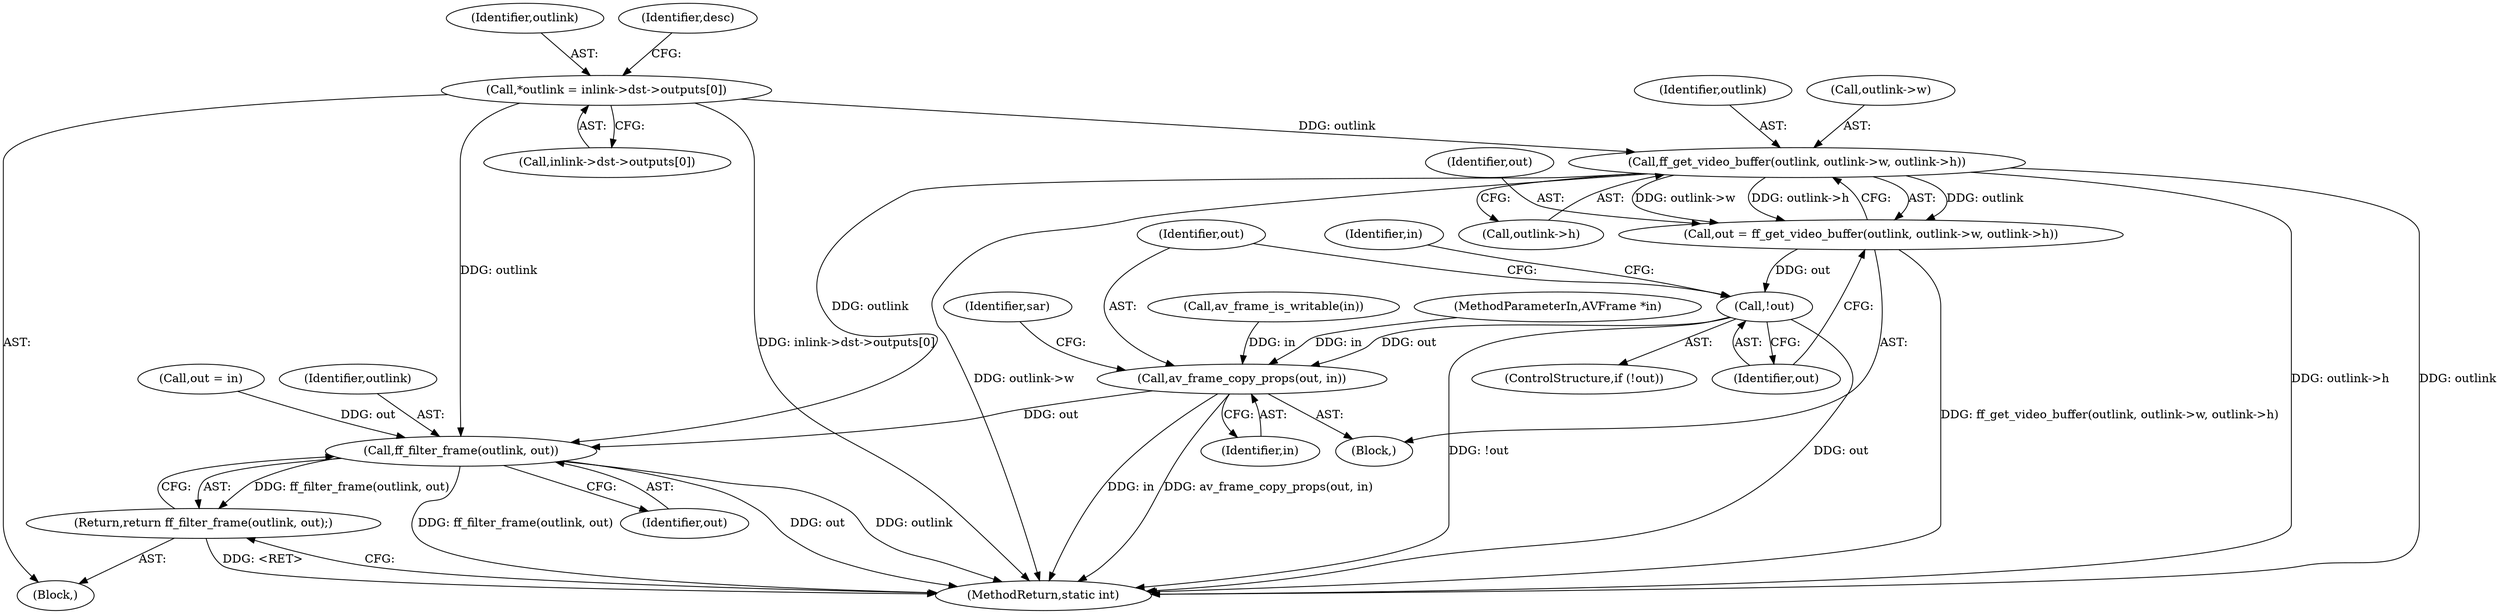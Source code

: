 digraph "0_FFmpeg_e43a0a232dbf6d3c161823c2e07c52e76227a1bc_0@array" {
"1000115" [label="(Call,*outlink = inlink->dst->outputs[0])"];
"1000164" [label="(Call,ff_get_video_buffer(outlink, outlink->w, outlink->h))"];
"1000162" [label="(Call,out = ff_get_video_buffer(outlink, outlink->w, outlink->h))"];
"1000173" [label="(Call,!out)"];
"1000182" [label="(Call,av_frame_copy_props(out, in))"];
"1000336" [label="(Call,ff_filter_frame(outlink, out))"];
"1000335" [label="(Return,return ff_filter_frame(outlink, out);)"];
"1000165" [label="(Identifier,outlink)"];
"1000164" [label="(Call,ff_get_video_buffer(outlink, outlink->w, outlink->h))"];
"1000183" [label="(Identifier,out)"];
"1000169" [label="(Call,outlink->h)"];
"1000116" [label="(Identifier,outlink)"];
"1000174" [label="(Identifier,out)"];
"1000126" [label="(Identifier,desc)"];
"1000166" [label="(Call,outlink->w)"];
"1000173" [label="(Call,!out)"];
"1000336" [label="(Call,ff_filter_frame(outlink, out))"];
"1000338" [label="(Identifier,out)"];
"1000186" [label="(Identifier,sar)"];
"1000151" [label="(Call,av_frame_is_writable(in))"];
"1000335" [label="(Return,return ff_filter_frame(outlink, out);)"];
"1000178" [label="(Identifier,in)"];
"1000339" [label="(MethodReturn,static int)"];
"1000115" [label="(Call,*outlink = inlink->dst->outputs[0])"];
"1000162" [label="(Call,out = ff_get_video_buffer(outlink, outlink->w, outlink->h))"];
"1000105" [label="(Block,)"];
"1000104" [label="(MethodParameterIn,AVFrame *in)"];
"1000161" [label="(Block,)"];
"1000157" [label="(Call,out = in)"];
"1000337" [label="(Identifier,outlink)"];
"1000184" [label="(Identifier,in)"];
"1000117" [label="(Call,inlink->dst->outputs[0])"];
"1000182" [label="(Call,av_frame_copy_props(out, in))"];
"1000172" [label="(ControlStructure,if (!out))"];
"1000163" [label="(Identifier,out)"];
"1000115" -> "1000105"  [label="AST: "];
"1000115" -> "1000117"  [label="CFG: "];
"1000116" -> "1000115"  [label="AST: "];
"1000117" -> "1000115"  [label="AST: "];
"1000126" -> "1000115"  [label="CFG: "];
"1000115" -> "1000339"  [label="DDG: inlink->dst->outputs[0]"];
"1000115" -> "1000164"  [label="DDG: outlink"];
"1000115" -> "1000336"  [label="DDG: outlink"];
"1000164" -> "1000162"  [label="AST: "];
"1000164" -> "1000169"  [label="CFG: "];
"1000165" -> "1000164"  [label="AST: "];
"1000166" -> "1000164"  [label="AST: "];
"1000169" -> "1000164"  [label="AST: "];
"1000162" -> "1000164"  [label="CFG: "];
"1000164" -> "1000339"  [label="DDG: outlink"];
"1000164" -> "1000339"  [label="DDG: outlink->h"];
"1000164" -> "1000339"  [label="DDG: outlink->w"];
"1000164" -> "1000162"  [label="DDG: outlink"];
"1000164" -> "1000162"  [label="DDG: outlink->w"];
"1000164" -> "1000162"  [label="DDG: outlink->h"];
"1000164" -> "1000336"  [label="DDG: outlink"];
"1000162" -> "1000161"  [label="AST: "];
"1000163" -> "1000162"  [label="AST: "];
"1000174" -> "1000162"  [label="CFG: "];
"1000162" -> "1000339"  [label="DDG: ff_get_video_buffer(outlink, outlink->w, outlink->h)"];
"1000162" -> "1000173"  [label="DDG: out"];
"1000173" -> "1000172"  [label="AST: "];
"1000173" -> "1000174"  [label="CFG: "];
"1000174" -> "1000173"  [label="AST: "];
"1000178" -> "1000173"  [label="CFG: "];
"1000183" -> "1000173"  [label="CFG: "];
"1000173" -> "1000339"  [label="DDG: !out"];
"1000173" -> "1000339"  [label="DDG: out"];
"1000173" -> "1000182"  [label="DDG: out"];
"1000182" -> "1000161"  [label="AST: "];
"1000182" -> "1000184"  [label="CFG: "];
"1000183" -> "1000182"  [label="AST: "];
"1000184" -> "1000182"  [label="AST: "];
"1000186" -> "1000182"  [label="CFG: "];
"1000182" -> "1000339"  [label="DDG: av_frame_copy_props(out, in)"];
"1000182" -> "1000339"  [label="DDG: in"];
"1000151" -> "1000182"  [label="DDG: in"];
"1000104" -> "1000182"  [label="DDG: in"];
"1000182" -> "1000336"  [label="DDG: out"];
"1000336" -> "1000335"  [label="AST: "];
"1000336" -> "1000338"  [label="CFG: "];
"1000337" -> "1000336"  [label="AST: "];
"1000338" -> "1000336"  [label="AST: "];
"1000335" -> "1000336"  [label="CFG: "];
"1000336" -> "1000339"  [label="DDG: ff_filter_frame(outlink, out)"];
"1000336" -> "1000339"  [label="DDG: out"];
"1000336" -> "1000339"  [label="DDG: outlink"];
"1000336" -> "1000335"  [label="DDG: ff_filter_frame(outlink, out)"];
"1000157" -> "1000336"  [label="DDG: out"];
"1000335" -> "1000105"  [label="AST: "];
"1000339" -> "1000335"  [label="CFG: "];
"1000335" -> "1000339"  [label="DDG: <RET>"];
}
